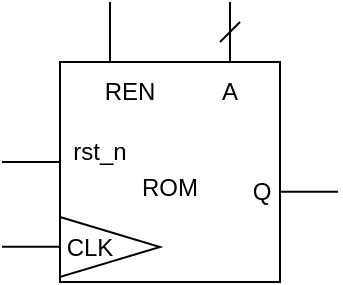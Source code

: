 <mxfile version="28.1.0">
  <diagram name="Trang-1" id="WLRwtq-kDGLY5TQ5newJ">
    <mxGraphModel dx="289" dy="158" grid="1" gridSize="10" guides="1" tooltips="1" connect="1" arrows="1" fold="1" page="1" pageScale="1" pageWidth="827" pageHeight="1169" background="#FFFFFF" math="0" shadow="0">
      <root>
        <mxCell id="0" />
        <mxCell id="1" parent="0" />
        <mxCell id="bJPotsn42vxniZM0l_nr-1" value="" style="whiteSpace=wrap;html=1;aspect=fixed;shadow=0;rounded=0;fillColor=none;labelBackgroundColor=none;" vertex="1" parent="1">
          <mxGeometry x="359" y="250" width="110" height="110" as="geometry" />
        </mxCell>
        <mxCell id="bJPotsn42vxniZM0l_nr-4" value="" style="triangle;whiteSpace=wrap;html=1;labelBackgroundColor=none;" vertex="1" parent="1">
          <mxGeometry x="359" y="327.5" width="50" height="30" as="geometry" />
        </mxCell>
        <mxCell id="bJPotsn42vxniZM0l_nr-10" value="CLK" style="text;strokeColor=none;align=center;fillColor=none;html=1;verticalAlign=middle;whiteSpace=wrap;rounded=0;" vertex="1" parent="1">
          <mxGeometry x="364" y="335" width="20" height="15" as="geometry" />
        </mxCell>
        <mxCell id="bJPotsn42vxniZM0l_nr-14" value="REN" style="text;strokeColor=none;align=center;fillColor=none;html=1;verticalAlign=middle;whiteSpace=wrap;rounded=0;" vertex="1" parent="1">
          <mxGeometry x="364" y="250" width="60" height="30" as="geometry" />
        </mxCell>
        <mxCell id="bJPotsn42vxniZM0l_nr-15" value="A" style="text;strokeColor=none;align=center;fillColor=none;html=1;verticalAlign=middle;whiteSpace=wrap;rounded=0;" vertex="1" parent="1">
          <mxGeometry x="414" y="250" width="60" height="30" as="geometry" />
        </mxCell>
        <mxCell id="bJPotsn42vxniZM0l_nr-16" value="Q" style="text;strokeColor=none;align=center;fillColor=none;html=1;verticalAlign=middle;whiteSpace=wrap;rounded=0;" vertex="1" parent="1">
          <mxGeometry x="430" y="300" width="60" height="30" as="geometry" />
        </mxCell>
        <mxCell id="bJPotsn42vxniZM0l_nr-17" value="ROM" style="text;strokeColor=none;align=center;fillColor=none;html=1;verticalAlign=middle;whiteSpace=wrap;rounded=0;" vertex="1" parent="1">
          <mxGeometry x="384" y="297.5" width="60" height="30" as="geometry" />
        </mxCell>
        <mxCell id="bJPotsn42vxniZM0l_nr-18" value="rst_n" style="text;strokeColor=none;align=center;fillColor=none;html=1;verticalAlign=middle;whiteSpace=wrap;rounded=0;" vertex="1" parent="1">
          <mxGeometry x="349" y="280" width="60" height="30" as="geometry" />
        </mxCell>
        <mxCell id="bJPotsn42vxniZM0l_nr-22" value="" style="endArrow=none;html=1;rounded=0;entryX=0.049;entryY=0.653;entryDx=0;entryDy=0;entryPerimeter=0;" edge="1" parent="1">
          <mxGeometry width="50" height="50" relative="1" as="geometry">
            <mxPoint x="330" y="300" as="sourcePoint" />
            <mxPoint x="359.0" y="300.0" as="targetPoint" />
          </mxGeometry>
        </mxCell>
        <mxCell id="bJPotsn42vxniZM0l_nr-24" value="" style="endArrow=none;html=1;rounded=0;entryX=0.049;entryY=0.653;entryDx=0;entryDy=0;entryPerimeter=0;" edge="1" parent="1">
          <mxGeometry width="50" height="50" relative="1" as="geometry">
            <mxPoint x="330" y="342.4" as="sourcePoint" />
            <mxPoint x="359.0" y="342.4" as="targetPoint" />
          </mxGeometry>
        </mxCell>
        <mxCell id="bJPotsn42vxniZM0l_nr-29" value="" style="endArrow=none;html=1;rounded=0;" edge="1" parent="1">
          <mxGeometry width="50" height="50" relative="1" as="geometry">
            <mxPoint x="384" y="220" as="sourcePoint" />
            <mxPoint x="384" y="250" as="targetPoint" />
          </mxGeometry>
        </mxCell>
        <mxCell id="bJPotsn42vxniZM0l_nr-34" value="" style="endArrow=none;html=1;rounded=0;" edge="1" parent="1">
          <mxGeometry width="50" height="50" relative="1" as="geometry">
            <mxPoint x="444" y="220" as="sourcePoint" />
            <mxPoint x="444" y="250" as="targetPoint" />
          </mxGeometry>
        </mxCell>
        <mxCell id="bJPotsn42vxniZM0l_nr-35" value="" style="endArrow=none;html=1;rounded=0;entryX=0.049;entryY=0.653;entryDx=0;entryDy=0;entryPerimeter=0;" edge="1" parent="1">
          <mxGeometry width="50" height="50" relative="1" as="geometry">
            <mxPoint x="469" y="314.83" as="sourcePoint" />
            <mxPoint x="498.0" y="314.83" as="targetPoint" />
          </mxGeometry>
        </mxCell>
        <mxCell id="bJPotsn42vxniZM0l_nr-37" value="" style="endArrow=none;html=1;rounded=0;" edge="1" parent="1">
          <mxGeometry width="50" height="50" relative="1" as="geometry">
            <mxPoint x="439" y="240" as="sourcePoint" />
            <mxPoint x="449" y="230" as="targetPoint" />
          </mxGeometry>
        </mxCell>
      </root>
    </mxGraphModel>
  </diagram>
</mxfile>
